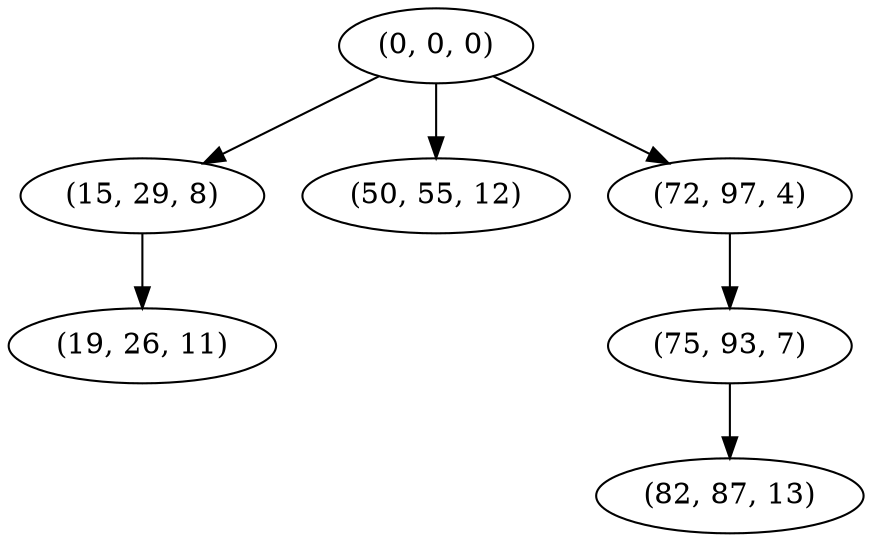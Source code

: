 digraph tree {
    "(0, 0, 0)";
    "(15, 29, 8)";
    "(19, 26, 11)";
    "(50, 55, 12)";
    "(72, 97, 4)";
    "(75, 93, 7)";
    "(82, 87, 13)";
    "(0, 0, 0)" -> "(15, 29, 8)";
    "(0, 0, 0)" -> "(50, 55, 12)";
    "(0, 0, 0)" -> "(72, 97, 4)";
    "(15, 29, 8)" -> "(19, 26, 11)";
    "(72, 97, 4)" -> "(75, 93, 7)";
    "(75, 93, 7)" -> "(82, 87, 13)";
}
